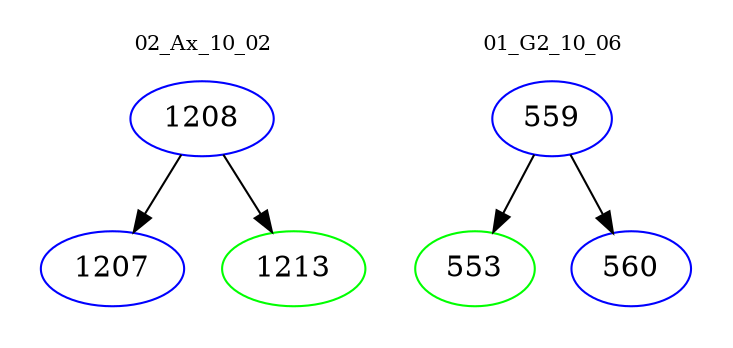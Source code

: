 digraph{
subgraph cluster_0 {
color = white
label = "02_Ax_10_02";
fontsize=10;
T0_1208 [label="1208", color="blue"]
T0_1208 -> T0_1207 [color="black"]
T0_1207 [label="1207", color="blue"]
T0_1208 -> T0_1213 [color="black"]
T0_1213 [label="1213", color="green"]
}
subgraph cluster_1 {
color = white
label = "01_G2_10_06";
fontsize=10;
T1_559 [label="559", color="blue"]
T1_559 -> T1_553 [color="black"]
T1_553 [label="553", color="green"]
T1_559 -> T1_560 [color="black"]
T1_560 [label="560", color="blue"]
}
}
